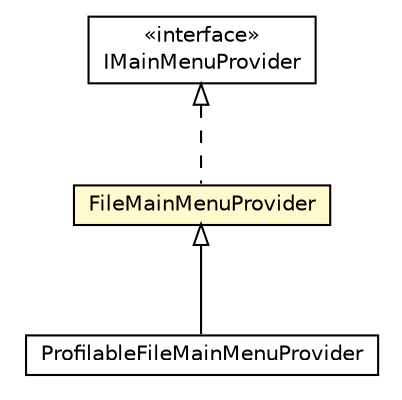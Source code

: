 #!/usr/local/bin/dot
#
# Class diagram 
# Generated by UMLGraph version R5_6-24-gf6e263 (http://www.umlgraph.org/)
#

digraph G {
	edge [fontname="Helvetica",fontsize=10,labelfontname="Helvetica",labelfontsize=10];
	node [fontname="Helvetica",fontsize=10,shape=plaintext];
	nodesep=0.25;
	ranksep=0.5;
	// org.universAAL.ui.dm.userInteraction.mainMenu.profilable.ProfilableFileMainMenuProvider
	c4002669 [label=<<table title="org.universAAL.ui.dm.userInteraction.mainMenu.profilable.ProfilableFileMainMenuProvider" border="0" cellborder="1" cellspacing="0" cellpadding="2" port="p" href="../profilable/ProfilableFileMainMenuProvider.html">
		<tr><td><table border="0" cellspacing="0" cellpadding="1">
<tr><td align="center" balign="center"> ProfilableFileMainMenuProvider </td></tr>
		</table></td></tr>
		</table>>, URL="../profilable/ProfilableFileMainMenuProvider.html", fontname="Helvetica", fontcolor="black", fontsize=10.0];
	// org.universAAL.ui.dm.userInteraction.mainMenu.file.FileMainMenuProvider
	c4002671 [label=<<table title="org.universAAL.ui.dm.userInteraction.mainMenu.file.FileMainMenuProvider" border="0" cellborder="1" cellspacing="0" cellpadding="2" port="p" bgcolor="lemonChiffon" href="./FileMainMenuProvider.html">
		<tr><td><table border="0" cellspacing="0" cellpadding="1">
<tr><td align="center" balign="center"> FileMainMenuProvider </td></tr>
		</table></td></tr>
		</table>>, URL="./FileMainMenuProvider.html", fontname="Helvetica", fontcolor="black", fontsize=10.0];
	// org.universAAL.ui.dm.interfaces.IMainMenuProvider
	c4002686 [label=<<table title="org.universAAL.ui.dm.interfaces.IMainMenuProvider" border="0" cellborder="1" cellspacing="0" cellpadding="2" port="p" href="../../../interfaces/IMainMenuProvider.html">
		<tr><td><table border="0" cellspacing="0" cellpadding="1">
<tr><td align="center" balign="center"> &#171;interface&#187; </td></tr>
<tr><td align="center" balign="center"> IMainMenuProvider </td></tr>
		</table></td></tr>
		</table>>, URL="../../../interfaces/IMainMenuProvider.html", fontname="Helvetica", fontcolor="black", fontsize=10.0];
	//org.universAAL.ui.dm.userInteraction.mainMenu.profilable.ProfilableFileMainMenuProvider extends org.universAAL.ui.dm.userInteraction.mainMenu.file.FileMainMenuProvider
	c4002671:p -> c4002669:p [dir=back,arrowtail=empty];
	//org.universAAL.ui.dm.userInteraction.mainMenu.file.FileMainMenuProvider implements org.universAAL.ui.dm.interfaces.IMainMenuProvider
	c4002686:p -> c4002671:p [dir=back,arrowtail=empty,style=dashed];
}

